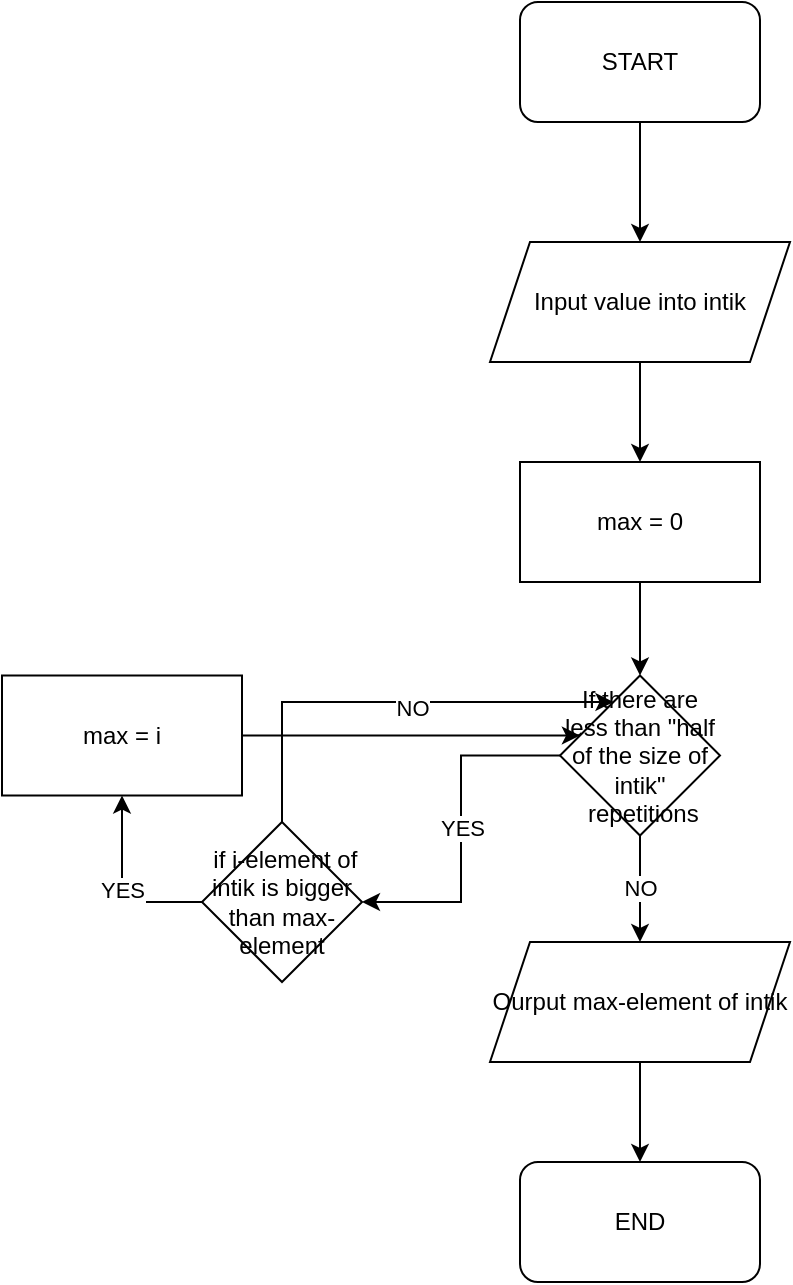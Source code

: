 <mxfile version="15.5.4" type="embed"><diagram id="23iRSUPoRavnBvh4doch" name="Page-1"><mxGraphModel dx="772" dy="745" grid="1" gridSize="10" guides="1" tooltips="1" connect="1" arrows="1" fold="1" page="1" pageScale="1" pageWidth="827" pageHeight="1169" math="0" shadow="0"><root><mxCell id="0"/><mxCell id="1" parent="0"/><mxCell id="2" style="edgeStyle=orthogonalEdgeStyle;rounded=0;orthogonalLoop=1;jettySize=auto;html=1;" edge="1" parent="1" source="3" target="16"><mxGeometry relative="1" as="geometry"/></mxCell><mxCell id="3" value="START" style="rounded=1;whiteSpace=wrap;html=1;" vertex="1" parent="1"><mxGeometry x="299" y="30" width="120" height="60" as="geometry"/></mxCell><mxCell id="4" value="END" style="rounded=1;whiteSpace=wrap;html=1;" vertex="1" parent="1"><mxGeometry x="299" y="610" width="120" height="60" as="geometry"/></mxCell><mxCell id="6" value="YES" style="edgeStyle=orthogonalEdgeStyle;rounded=0;orthogonalLoop=1;jettySize=auto;html=1;" edge="1" parent="1" source="7" target="38"><mxGeometry relative="1" as="geometry"><mxPoint x="260" y="476.75" as="targetPoint"/></mxGeometry></mxCell><mxCell id="44" value="NO" style="edgeStyle=orthogonalEdgeStyle;rounded=0;orthogonalLoop=1;jettySize=auto;html=1;entryX=0.5;entryY=0;entryDx=0;entryDy=0;" edge="1" parent="1" source="7" target="34"><mxGeometry relative="1" as="geometry"/></mxCell><mxCell id="7" value="If there are less than &quot;half of the size of intik&quot;&lt;br&gt;&amp;nbsp;repetitions" style="rhombus;whiteSpace=wrap;html=1;" vertex="1" parent="1"><mxGeometry x="319" y="366.75" width="80" height="80" as="geometry"/></mxCell><mxCell id="15" style="edgeStyle=orthogonalEdgeStyle;rounded=0;orthogonalLoop=1;jettySize=auto;html=1;entryX=0.5;entryY=0;entryDx=0;entryDy=0;" edge="1" parent="1" source="16" target="24"><mxGeometry relative="1" as="geometry"/></mxCell><mxCell id="16" value="Input value into intik" style="shape=parallelogram;perimeter=parallelogramPerimeter;whiteSpace=wrap;html=1;fixedSize=1;" vertex="1" parent="1"><mxGeometry x="284" y="150" width="150" height="60" as="geometry"/></mxCell><mxCell id="37" style="edgeStyle=orthogonalEdgeStyle;rounded=0;orthogonalLoop=1;jettySize=auto;html=1;" edge="1" parent="1" source="24" target="7"><mxGeometry relative="1" as="geometry"/></mxCell><mxCell id="24" value="max = 0" style="rounded=0;whiteSpace=wrap;html=1;" vertex="1" parent="1"><mxGeometry x="299" y="260" width="120" height="60" as="geometry"/></mxCell><mxCell id="45" style="edgeStyle=orthogonalEdgeStyle;rounded=0;orthogonalLoop=1;jettySize=auto;html=1;" edge="1" parent="1" source="34" target="4"><mxGeometry relative="1" as="geometry"/></mxCell><mxCell id="34" value="Ourput max-element of intik" style="shape=parallelogram;perimeter=parallelogramPerimeter;whiteSpace=wrap;html=1;fixedSize=1;" vertex="1" parent="1"><mxGeometry x="284" y="500" width="150" height="60" as="geometry"/></mxCell><mxCell id="39" style="edgeStyle=orthogonalEdgeStyle;rounded=0;orthogonalLoop=1;jettySize=auto;html=1;" edge="1" parent="1" source="38" target="7"><mxGeometry relative="1" as="geometry"><Array as="points"><mxPoint x="180" y="380"/></Array></mxGeometry></mxCell><mxCell id="40" value="NO" style="edgeLabel;html=1;align=center;verticalAlign=middle;resizable=0;points=[];" vertex="1" connectable="0" parent="39"><mxGeometry x="0.103" y="-3" relative="1" as="geometry"><mxPoint as="offset"/></mxGeometry></mxCell><mxCell id="42" value="YES" style="edgeStyle=orthogonalEdgeStyle;rounded=0;orthogonalLoop=1;jettySize=auto;html=1;" edge="1" parent="1" source="38" target="41"><mxGeometry relative="1" as="geometry"><Array as="points"><mxPoint x="100" y="480"/></Array></mxGeometry></mxCell><mxCell id="38" value="&amp;nbsp;if i-element of intik is bigger than max-element" style="rhombus;whiteSpace=wrap;html=1;" vertex="1" parent="1"><mxGeometry x="140" y="440" width="80" height="80" as="geometry"/></mxCell><mxCell id="43" style="edgeStyle=orthogonalEdgeStyle;rounded=0;orthogonalLoop=1;jettySize=auto;html=1;" edge="1" parent="1" source="41" target="7"><mxGeometry relative="1" as="geometry"><Array as="points"><mxPoint x="280" y="397"/><mxPoint x="280" y="397"/></Array></mxGeometry></mxCell><mxCell id="41" value="max = i" style="whiteSpace=wrap;html=1;" vertex="1" parent="1"><mxGeometry x="40" y="366.75" width="120" height="60" as="geometry"/></mxCell></root></mxGraphModel></diagram></mxfile>